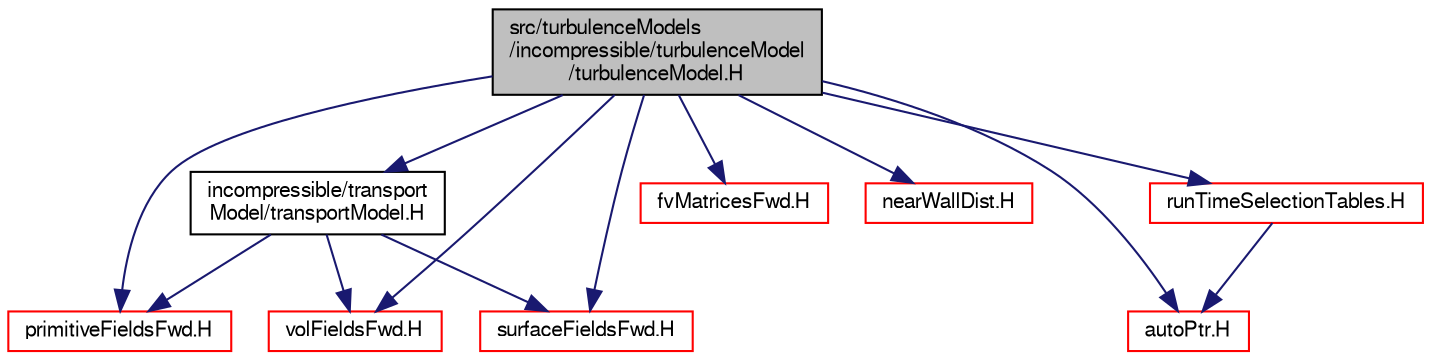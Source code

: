digraph "src/turbulenceModels/incompressible/turbulenceModel/turbulenceModel.H"
{
  bgcolor="transparent";
  edge [fontname="FreeSans",fontsize="10",labelfontname="FreeSans",labelfontsize="10"];
  node [fontname="FreeSans",fontsize="10",shape=record];
  Node0 [label="src/turbulenceModels\l/incompressible/turbulenceModel\l/turbulenceModel.H",height=0.2,width=0.4,color="black", fillcolor="grey75", style="filled", fontcolor="black"];
  Node0 -> Node1 [color="midnightblue",fontsize="10",style="solid",fontname="FreeSans"];
  Node1 [label="primitiveFieldsFwd.H",height=0.2,width=0.4,color="red",URL="$a09638.html",tooltip="Forward declarations of the specialisations of Field<T> for scalar, vector and tensor. "];
  Node0 -> Node59 [color="midnightblue",fontsize="10",style="solid",fontname="FreeSans"];
  Node59 [label="volFieldsFwd.H",height=0.2,width=0.4,color="red",URL="$a02753.html"];
  Node0 -> Node60 [color="midnightblue",fontsize="10",style="solid",fontname="FreeSans"];
  Node60 [label="surfaceFieldsFwd.H",height=0.2,width=0.4,color="red",URL="$a02738.html"];
  Node0 -> Node61 [color="midnightblue",fontsize="10",style="solid",fontname="FreeSans"];
  Node61 [label="fvMatricesFwd.H",height=0.2,width=0.4,color="red",URL="$a03275.html",tooltip="Forward declarations of fvMatrix specializations. "];
  Node0 -> Node62 [color="midnightblue",fontsize="10",style="solid",fontname="FreeSans"];
  Node62 [label="incompressible/transport\lModel/transportModel.H",height=0.2,width=0.4,color="black",URL="$a16823.html"];
  Node62 -> Node1 [color="midnightblue",fontsize="10",style="solid",fontname="FreeSans"];
  Node62 -> Node59 [color="midnightblue",fontsize="10",style="solid",fontname="FreeSans"];
  Node62 -> Node60 [color="midnightblue",fontsize="10",style="solid",fontname="FreeSans"];
  Node0 -> Node63 [color="midnightblue",fontsize="10",style="solid",fontname="FreeSans"];
  Node63 [label="nearWallDist.H",height=0.2,width=0.4,color="red",URL="$a03713.html"];
  Node0 -> Node76 [color="midnightblue",fontsize="10",style="solid",fontname="FreeSans"];
  Node76 [label="autoPtr.H",height=0.2,width=0.4,color="red",URL="$a11078.html"];
  Node0 -> Node194 [color="midnightblue",fontsize="10",style="solid",fontname="FreeSans"];
  Node194 [label="runTimeSelectionTables.H",height=0.2,width=0.4,color="red",URL="$a09266.html",tooltip="Macros to ease declaration of run-time selection tables. "];
  Node194 -> Node76 [color="midnightblue",fontsize="10",style="solid",fontname="FreeSans"];
}
